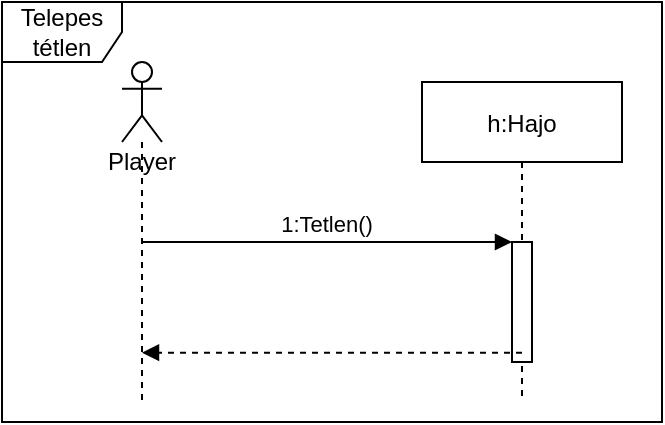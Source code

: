 <mxfile version="14.4.3" type="github">
  <diagram id="kgpKYQtTHZ0yAKxKKP6v" name="Page-1">
    <mxGraphModel dx="784" dy="507" grid="1" gridSize="10" guides="1" tooltips="1" connect="1" arrows="1" fold="1" page="1" pageScale="1" pageWidth="850" pageHeight="1100" math="0" shadow="0">
      <root>
        <mxCell id="0" />
        <mxCell id="1" parent="0" />
        <mxCell id="3nuBFxr9cyL0pnOWT2aG-5" value="h:Hajo" style="shape=umlLifeline;perimeter=lifelinePerimeter;container=1;collapsible=0;recursiveResize=0;rounded=0;shadow=0;strokeWidth=1;" parent="1" vertex="1">
          <mxGeometry x="300" y="80" width="100" height="160" as="geometry" />
        </mxCell>
        <mxCell id="3nuBFxr9cyL0pnOWT2aG-6" value="" style="points=[];perimeter=orthogonalPerimeter;rounded=0;shadow=0;strokeWidth=1;" parent="3nuBFxr9cyL0pnOWT2aG-5" vertex="1">
          <mxGeometry x="45" y="80" width="10" height="60" as="geometry" />
        </mxCell>
        <mxCell id="3nuBFxr9cyL0pnOWT2aG-8" value="1:Tetlen()" style="verticalAlign=bottom;endArrow=block;entryX=0;entryY=0;shadow=0;strokeWidth=1;" parent="1" target="3nuBFxr9cyL0pnOWT2aG-6" edge="1" source="odCwbFa3BniXS9463kuD-4">
          <mxGeometry relative="1" as="geometry">
            <mxPoint x="175" y="160.0" as="sourcePoint" />
          </mxGeometry>
        </mxCell>
        <mxCell id="3nuBFxr9cyL0pnOWT2aG-9" value="" style="verticalAlign=bottom;endArrow=block;shadow=0;strokeWidth=1;dashed=1;exitX=0.5;exitY=0.922;exitDx=0;exitDy=0;exitPerimeter=0;" parent="1" source="3nuBFxr9cyL0pnOWT2aG-6" target="odCwbFa3BniXS9463kuD-4" edge="1">
          <mxGeometry relative="1" as="geometry">
            <mxPoint x="240" y="200" as="sourcePoint" />
            <mxPoint x="167.3" y="215.36" as="targetPoint" />
          </mxGeometry>
        </mxCell>
        <mxCell id="odCwbFa3BniXS9463kuD-4" value="Player" style="shape=umlLifeline;participant=umlActor;perimeter=lifelinePerimeter;whiteSpace=wrap;html=1;container=1;collapsible=0;recursiveResize=0;verticalAlign=top;spacingTop=36;outlineConnect=0;size=40;" vertex="1" parent="1">
          <mxGeometry x="150" y="70" width="20" height="170" as="geometry" />
        </mxCell>
        <mxCell id="odCwbFa3BniXS9463kuD-5" value="Telepes&lt;br&gt;tétlen" style="shape=umlFrame;whiteSpace=wrap;html=1;" vertex="1" parent="1">
          <mxGeometry x="90" y="40" width="330" height="210" as="geometry" />
        </mxCell>
      </root>
    </mxGraphModel>
  </diagram>
</mxfile>
